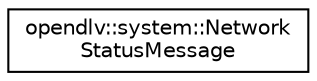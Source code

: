 digraph "Graphical Class Hierarchy"
{
 // LATEX_PDF_SIZE
  edge [fontname="Helvetica",fontsize="10",labelfontname="Helvetica",labelfontsize="10"];
  node [fontname="Helvetica",fontsize="10",shape=record];
  rankdir="LR";
  Node0 [label="opendlv::system::Network\lStatusMessage",height=0.2,width=0.4,color="black", fillcolor="white", style="filled",URL="$classopendlv_1_1system_1_1NetworkStatusMessage.html",tooltip=" "];
}
